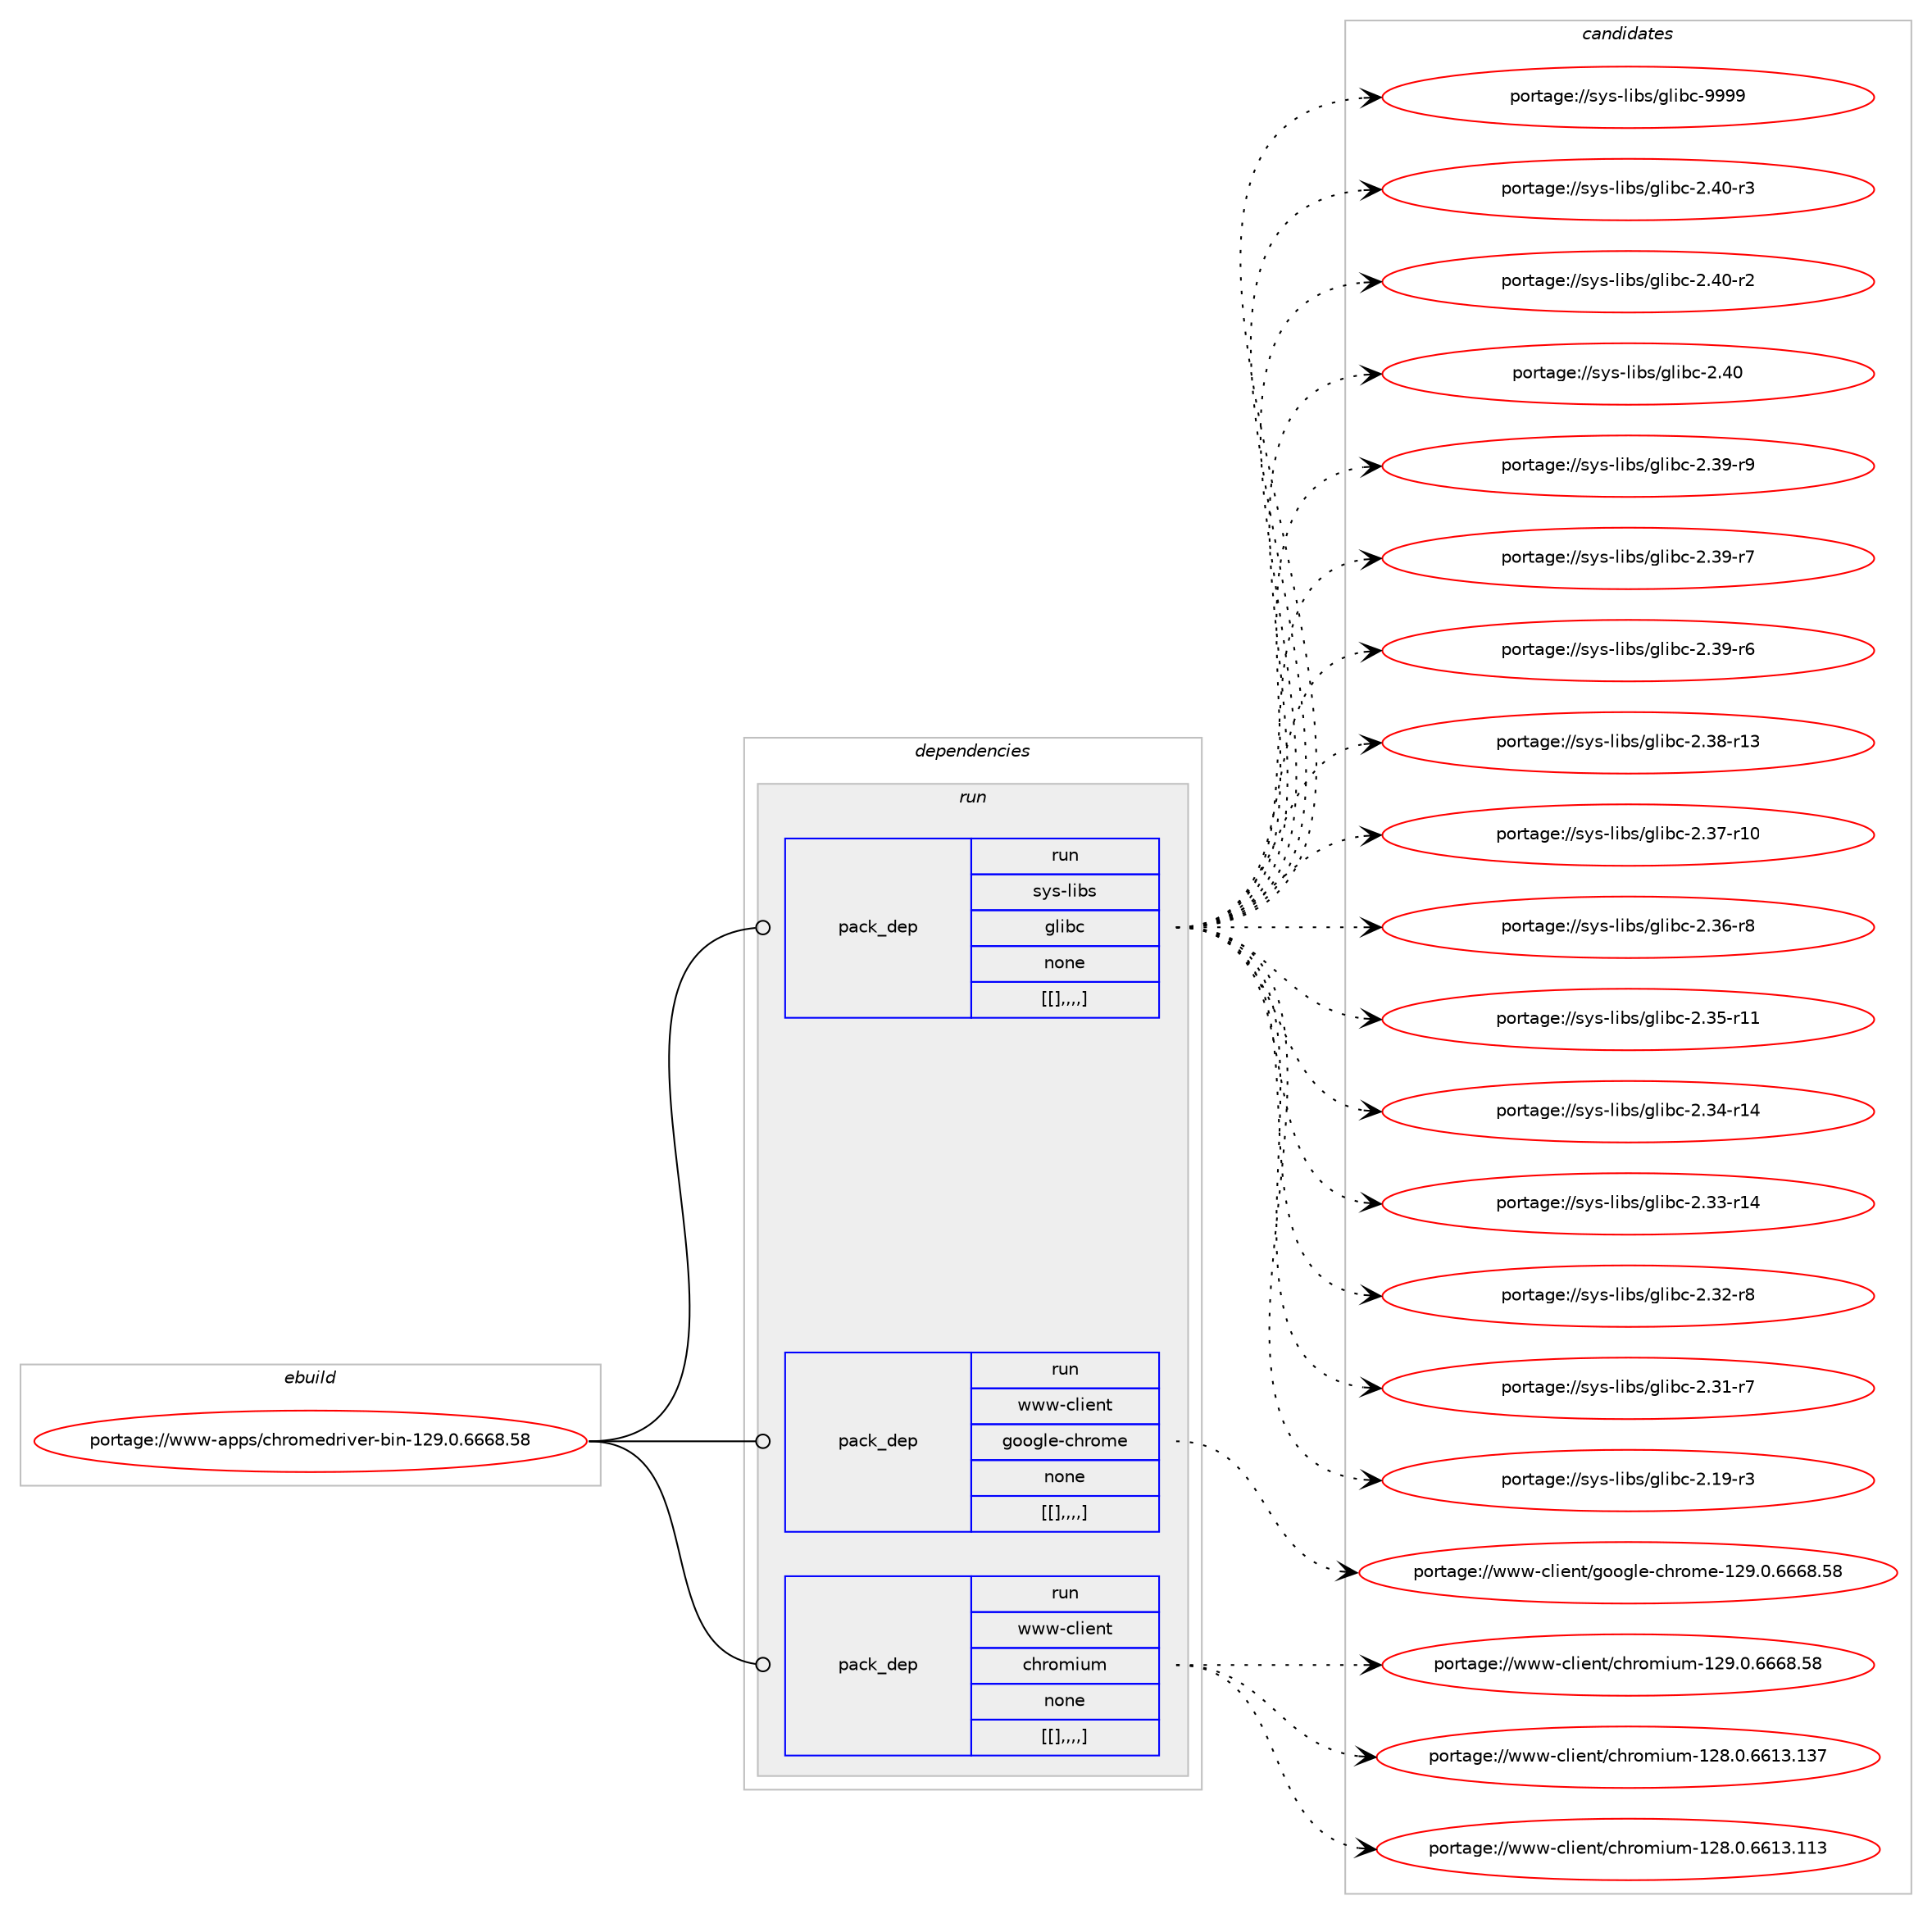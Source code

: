 digraph prolog {

# *************
# Graph options
# *************

newrank=true;
concentrate=true;
compound=true;
graph [rankdir=LR,fontname=Helvetica,fontsize=10,ranksep=1.5];#, ranksep=2.5, nodesep=0.2];
edge  [arrowhead=vee];
node  [fontname=Helvetica,fontsize=10];

# **********
# The ebuild
# **********

subgraph cluster_leftcol {
color=gray;
label=<<i>ebuild</i>>;
id [label="portage://www-apps/chromedriver-bin-129.0.6668.58", color=red, width=4, href="../www-apps/chromedriver-bin-129.0.6668.58.svg"];
}

# ****************
# The dependencies
# ****************

subgraph cluster_midcol {
color=gray;
label=<<i>dependencies</i>>;
subgraph cluster_compile {
fillcolor="#eeeeee";
style=filled;
label=<<i>compile</i>>;
}
subgraph cluster_compileandrun {
fillcolor="#eeeeee";
style=filled;
label=<<i>compile and run</i>>;
}
subgraph cluster_run {
fillcolor="#eeeeee";
style=filled;
label=<<i>run</i>>;
subgraph pack332312 {
dependency459514 [label=<<TABLE BORDER="0" CELLBORDER="1" CELLSPACING="0" CELLPADDING="4" WIDTH="220"><TR><TD ROWSPAN="6" CELLPADDING="30">pack_dep</TD></TR><TR><TD WIDTH="110">run</TD></TR><TR><TD>sys-libs</TD></TR><TR><TD>glibc</TD></TR><TR><TD>none</TD></TR><TR><TD>[[],,,,]</TD></TR></TABLE>>, shape=none, color=blue];
}
id:e -> dependency459514:w [weight=20,style="solid",arrowhead="odot"];
subgraph pack332313 {
dependency459515 [label=<<TABLE BORDER="0" CELLBORDER="1" CELLSPACING="0" CELLPADDING="4" WIDTH="220"><TR><TD ROWSPAN="6" CELLPADDING="30">pack_dep</TD></TR><TR><TD WIDTH="110">run</TD></TR><TR><TD>www-client</TD></TR><TR><TD>google-chrome</TD></TR><TR><TD>none</TD></TR><TR><TD>[[],,,,]</TD></TR></TABLE>>, shape=none, color=blue];
}
id:e -> dependency459515:w [weight=20,style="solid",arrowhead="odot"];
subgraph pack332314 {
dependency459516 [label=<<TABLE BORDER="0" CELLBORDER="1" CELLSPACING="0" CELLPADDING="4" WIDTH="220"><TR><TD ROWSPAN="6" CELLPADDING="30">pack_dep</TD></TR><TR><TD WIDTH="110">run</TD></TR><TR><TD>www-client</TD></TR><TR><TD>chromium</TD></TR><TR><TD>none</TD></TR><TR><TD>[[],,,,]</TD></TR></TABLE>>, shape=none, color=blue];
}
id:e -> dependency459516:w [weight=20,style="solid",arrowhead="odot"];
}
}

# **************
# The candidates
# **************

subgraph cluster_choices {
rank=same;
color=gray;
label=<<i>candidates</i>>;

subgraph choice332312 {
color=black;
nodesep=1;
choice11512111545108105981154710310810598994557575757 [label="portage://sys-libs/glibc-9999", color=red, width=4,href="../sys-libs/glibc-9999.svg"];
choice115121115451081059811547103108105989945504652484511451 [label="portage://sys-libs/glibc-2.40-r3", color=red, width=4,href="../sys-libs/glibc-2.40-r3.svg"];
choice115121115451081059811547103108105989945504652484511450 [label="portage://sys-libs/glibc-2.40-r2", color=red, width=4,href="../sys-libs/glibc-2.40-r2.svg"];
choice11512111545108105981154710310810598994550465248 [label="portage://sys-libs/glibc-2.40", color=red, width=4,href="../sys-libs/glibc-2.40.svg"];
choice115121115451081059811547103108105989945504651574511457 [label="portage://sys-libs/glibc-2.39-r9", color=red, width=4,href="../sys-libs/glibc-2.39-r9.svg"];
choice115121115451081059811547103108105989945504651574511455 [label="portage://sys-libs/glibc-2.39-r7", color=red, width=4,href="../sys-libs/glibc-2.39-r7.svg"];
choice115121115451081059811547103108105989945504651574511454 [label="portage://sys-libs/glibc-2.39-r6", color=red, width=4,href="../sys-libs/glibc-2.39-r6.svg"];
choice11512111545108105981154710310810598994550465156451144951 [label="portage://sys-libs/glibc-2.38-r13", color=red, width=4,href="../sys-libs/glibc-2.38-r13.svg"];
choice11512111545108105981154710310810598994550465155451144948 [label="portage://sys-libs/glibc-2.37-r10", color=red, width=4,href="../sys-libs/glibc-2.37-r10.svg"];
choice115121115451081059811547103108105989945504651544511456 [label="portage://sys-libs/glibc-2.36-r8", color=red, width=4,href="../sys-libs/glibc-2.36-r8.svg"];
choice11512111545108105981154710310810598994550465153451144949 [label="portage://sys-libs/glibc-2.35-r11", color=red, width=4,href="../sys-libs/glibc-2.35-r11.svg"];
choice11512111545108105981154710310810598994550465152451144952 [label="portage://sys-libs/glibc-2.34-r14", color=red, width=4,href="../sys-libs/glibc-2.34-r14.svg"];
choice11512111545108105981154710310810598994550465151451144952 [label="portage://sys-libs/glibc-2.33-r14", color=red, width=4,href="../sys-libs/glibc-2.33-r14.svg"];
choice115121115451081059811547103108105989945504651504511456 [label="portage://sys-libs/glibc-2.32-r8", color=red, width=4,href="../sys-libs/glibc-2.32-r8.svg"];
choice115121115451081059811547103108105989945504651494511455 [label="portage://sys-libs/glibc-2.31-r7", color=red, width=4,href="../sys-libs/glibc-2.31-r7.svg"];
choice115121115451081059811547103108105989945504649574511451 [label="portage://sys-libs/glibc-2.19-r3", color=red, width=4,href="../sys-libs/glibc-2.19-r3.svg"];
dependency459514:e -> choice11512111545108105981154710310810598994557575757:w [style=dotted,weight="100"];
dependency459514:e -> choice115121115451081059811547103108105989945504652484511451:w [style=dotted,weight="100"];
dependency459514:e -> choice115121115451081059811547103108105989945504652484511450:w [style=dotted,weight="100"];
dependency459514:e -> choice11512111545108105981154710310810598994550465248:w [style=dotted,weight="100"];
dependency459514:e -> choice115121115451081059811547103108105989945504651574511457:w [style=dotted,weight="100"];
dependency459514:e -> choice115121115451081059811547103108105989945504651574511455:w [style=dotted,weight="100"];
dependency459514:e -> choice115121115451081059811547103108105989945504651574511454:w [style=dotted,weight="100"];
dependency459514:e -> choice11512111545108105981154710310810598994550465156451144951:w [style=dotted,weight="100"];
dependency459514:e -> choice11512111545108105981154710310810598994550465155451144948:w [style=dotted,weight="100"];
dependency459514:e -> choice115121115451081059811547103108105989945504651544511456:w [style=dotted,weight="100"];
dependency459514:e -> choice11512111545108105981154710310810598994550465153451144949:w [style=dotted,weight="100"];
dependency459514:e -> choice11512111545108105981154710310810598994550465152451144952:w [style=dotted,weight="100"];
dependency459514:e -> choice11512111545108105981154710310810598994550465151451144952:w [style=dotted,weight="100"];
dependency459514:e -> choice115121115451081059811547103108105989945504651504511456:w [style=dotted,weight="100"];
dependency459514:e -> choice115121115451081059811547103108105989945504651494511455:w [style=dotted,weight="100"];
dependency459514:e -> choice115121115451081059811547103108105989945504649574511451:w [style=dotted,weight="100"];
}
subgraph choice332313 {
color=black;
nodesep=1;
choice11911911945991081051011101164710311111110310810145991041141111091014549505746484654545456465356 [label="portage://www-client/google-chrome-129.0.6668.58", color=red, width=4,href="../www-client/google-chrome-129.0.6668.58.svg"];
dependency459515:e -> choice11911911945991081051011101164710311111110310810145991041141111091014549505746484654545456465356:w [style=dotted,weight="100"];
}
subgraph choice332314 {
color=black;
nodesep=1;
choice119119119459910810510111011647991041141111091051171094549505746484654545456465356 [label="portage://www-client/chromium-129.0.6668.58", color=red, width=4,href="../www-client/chromium-129.0.6668.58.svg"];
choice11911911945991081051011101164799104114111109105117109454950564648465454495146495155 [label="portage://www-client/chromium-128.0.6613.137", color=red, width=4,href="../www-client/chromium-128.0.6613.137.svg"];
choice11911911945991081051011101164799104114111109105117109454950564648465454495146494951 [label="portage://www-client/chromium-128.0.6613.113", color=red, width=4,href="../www-client/chromium-128.0.6613.113.svg"];
dependency459516:e -> choice119119119459910810510111011647991041141111091051171094549505746484654545456465356:w [style=dotted,weight="100"];
dependency459516:e -> choice11911911945991081051011101164799104114111109105117109454950564648465454495146495155:w [style=dotted,weight="100"];
dependency459516:e -> choice11911911945991081051011101164799104114111109105117109454950564648465454495146494951:w [style=dotted,weight="100"];
}
}

}
